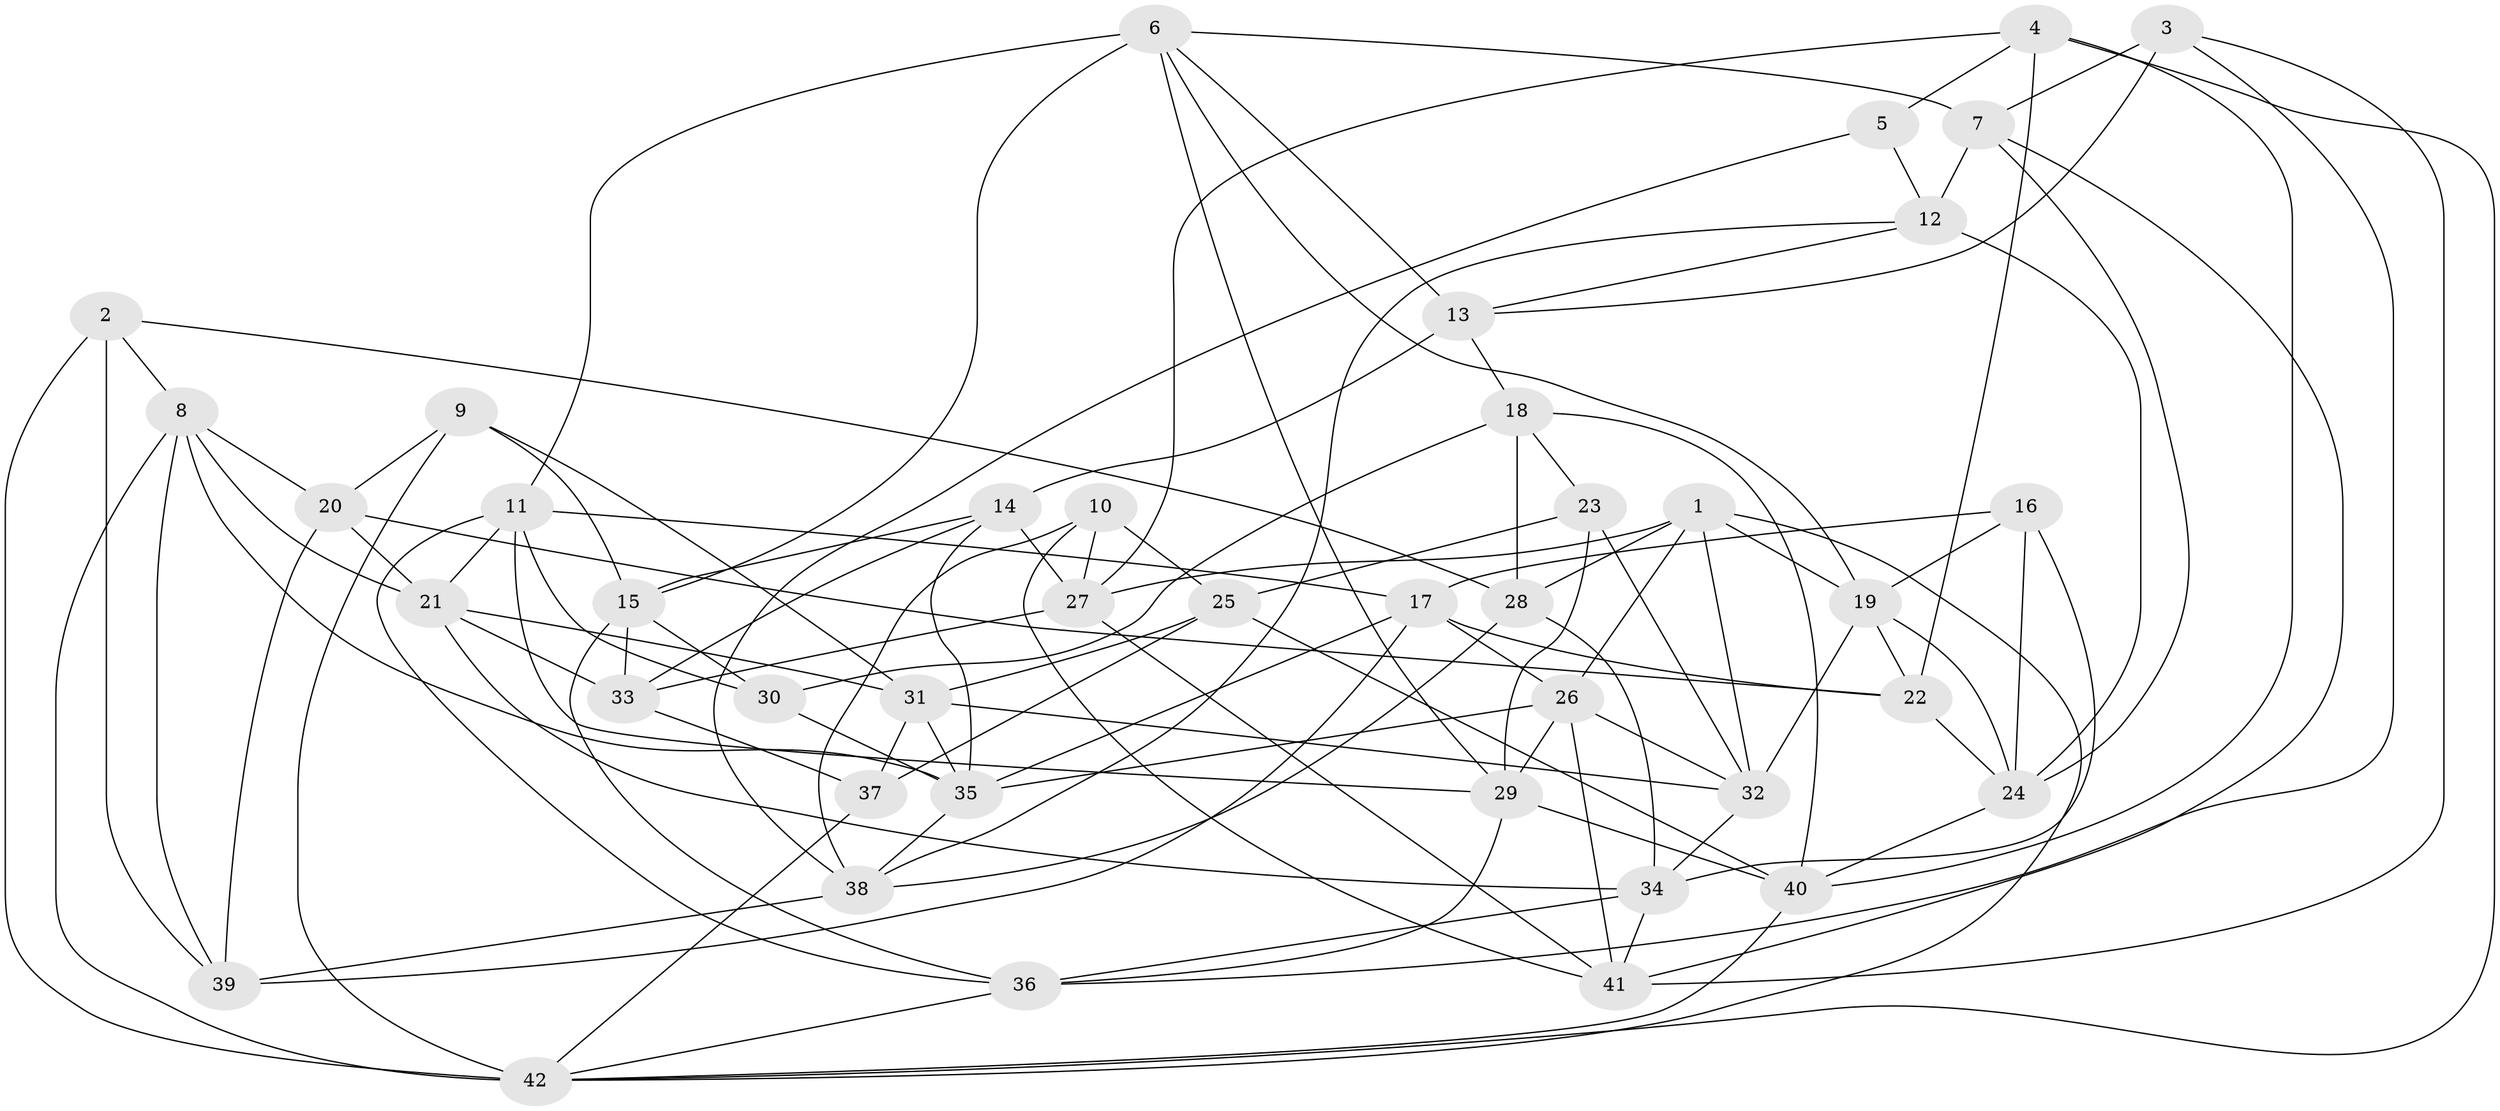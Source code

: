 // original degree distribution, {4: 1.0}
// Generated by graph-tools (version 1.1) at 2025/38/03/04/25 23:38:12]
// undirected, 42 vertices, 112 edges
graph export_dot {
  node [color=gray90,style=filled];
  1;
  2;
  3;
  4;
  5;
  6;
  7;
  8;
  9;
  10;
  11;
  12;
  13;
  14;
  15;
  16;
  17;
  18;
  19;
  20;
  21;
  22;
  23;
  24;
  25;
  26;
  27;
  28;
  29;
  30;
  31;
  32;
  33;
  34;
  35;
  36;
  37;
  38;
  39;
  40;
  41;
  42;
  1 -- 19 [weight=1.0];
  1 -- 26 [weight=1.0];
  1 -- 27 [weight=1.0];
  1 -- 28 [weight=1.0];
  1 -- 32 [weight=1.0];
  1 -- 42 [weight=1.0];
  2 -- 8 [weight=1.0];
  2 -- 28 [weight=1.0];
  2 -- 39 [weight=1.0];
  2 -- 42 [weight=1.0];
  3 -- 7 [weight=1.0];
  3 -- 13 [weight=1.0];
  3 -- 36 [weight=1.0];
  3 -- 41 [weight=1.0];
  4 -- 5 [weight=2.0];
  4 -- 22 [weight=1.0];
  4 -- 27 [weight=1.0];
  4 -- 40 [weight=1.0];
  4 -- 42 [weight=1.0];
  5 -- 12 [weight=1.0];
  5 -- 38 [weight=1.0];
  6 -- 7 [weight=1.0];
  6 -- 11 [weight=1.0];
  6 -- 13 [weight=1.0];
  6 -- 15 [weight=1.0];
  6 -- 19 [weight=1.0];
  6 -- 29 [weight=1.0];
  7 -- 12 [weight=2.0];
  7 -- 24 [weight=1.0];
  7 -- 41 [weight=1.0];
  8 -- 20 [weight=1.0];
  8 -- 21 [weight=1.0];
  8 -- 35 [weight=1.0];
  8 -- 39 [weight=1.0];
  8 -- 42 [weight=1.0];
  9 -- 15 [weight=1.0];
  9 -- 20 [weight=1.0];
  9 -- 31 [weight=1.0];
  9 -- 42 [weight=1.0];
  10 -- 25 [weight=1.0];
  10 -- 27 [weight=1.0];
  10 -- 38 [weight=1.0];
  10 -- 41 [weight=1.0];
  11 -- 17 [weight=1.0];
  11 -- 21 [weight=1.0];
  11 -- 29 [weight=1.0];
  11 -- 30 [weight=1.0];
  11 -- 36 [weight=1.0];
  12 -- 13 [weight=1.0];
  12 -- 24 [weight=1.0];
  12 -- 38 [weight=1.0];
  13 -- 14 [weight=2.0];
  13 -- 18 [weight=1.0];
  14 -- 15 [weight=1.0];
  14 -- 27 [weight=1.0];
  14 -- 33 [weight=1.0];
  14 -- 35 [weight=1.0];
  15 -- 30 [weight=1.0];
  15 -- 33 [weight=1.0];
  15 -- 36 [weight=1.0];
  16 -- 17 [weight=1.0];
  16 -- 19 [weight=1.0];
  16 -- 24 [weight=1.0];
  16 -- 34 [weight=1.0];
  17 -- 22 [weight=1.0];
  17 -- 26 [weight=2.0];
  17 -- 35 [weight=1.0];
  17 -- 39 [weight=2.0];
  18 -- 23 [weight=1.0];
  18 -- 28 [weight=2.0];
  18 -- 30 [weight=1.0];
  18 -- 40 [weight=1.0];
  19 -- 22 [weight=1.0];
  19 -- 24 [weight=1.0];
  19 -- 32 [weight=1.0];
  20 -- 21 [weight=1.0];
  20 -- 22 [weight=2.0];
  20 -- 39 [weight=1.0];
  21 -- 31 [weight=1.0];
  21 -- 33 [weight=1.0];
  21 -- 34 [weight=1.0];
  22 -- 24 [weight=1.0];
  23 -- 25 [weight=1.0];
  23 -- 29 [weight=1.0];
  23 -- 32 [weight=1.0];
  24 -- 40 [weight=1.0];
  25 -- 31 [weight=1.0];
  25 -- 37 [weight=2.0];
  25 -- 40 [weight=1.0];
  26 -- 29 [weight=1.0];
  26 -- 32 [weight=1.0];
  26 -- 35 [weight=2.0];
  26 -- 41 [weight=1.0];
  27 -- 33 [weight=1.0];
  27 -- 41 [weight=1.0];
  28 -- 34 [weight=1.0];
  28 -- 38 [weight=1.0];
  29 -- 36 [weight=1.0];
  29 -- 40 [weight=1.0];
  30 -- 35 [weight=1.0];
  31 -- 32 [weight=1.0];
  31 -- 35 [weight=1.0];
  31 -- 37 [weight=1.0];
  32 -- 34 [weight=1.0];
  33 -- 37 [weight=2.0];
  34 -- 36 [weight=1.0];
  34 -- 41 [weight=1.0];
  35 -- 38 [weight=1.0];
  36 -- 42 [weight=1.0];
  37 -- 42 [weight=1.0];
  38 -- 39 [weight=1.0];
  40 -- 42 [weight=1.0];
}
